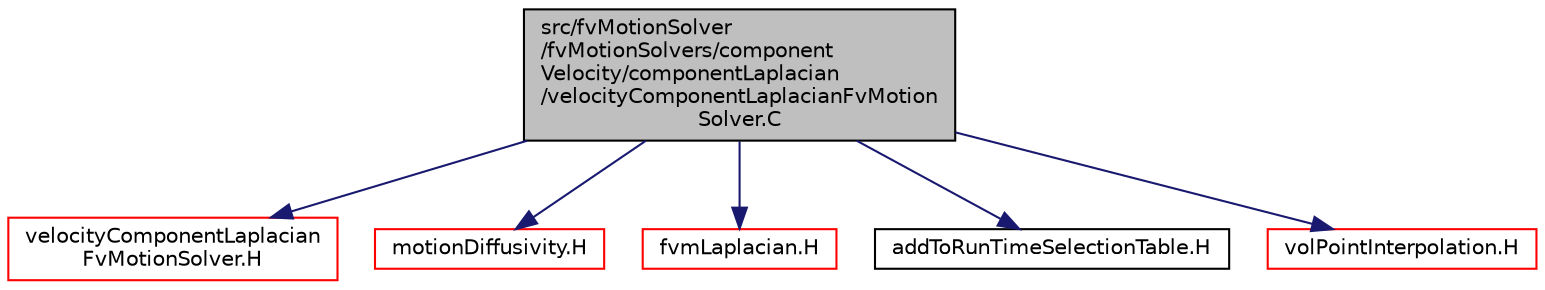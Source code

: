 digraph "src/fvMotionSolver/fvMotionSolvers/componentVelocity/componentLaplacian/velocityComponentLaplacianFvMotionSolver.C"
{
  bgcolor="transparent";
  edge [fontname="Helvetica",fontsize="10",labelfontname="Helvetica",labelfontsize="10"];
  node [fontname="Helvetica",fontsize="10",shape=record];
  Node1 [label="src/fvMotionSolver\l/fvMotionSolvers/component\lVelocity/componentLaplacian\l/velocityComponentLaplacianFvMotion\lSolver.C",height=0.2,width=0.4,color="black", fillcolor="grey75", style="filled", fontcolor="black"];
  Node1 -> Node2 [color="midnightblue",fontsize="10",style="solid",fontname="Helvetica"];
  Node2 [label="velocityComponentLaplacian\lFvMotionSolver.H",height=0.2,width=0.4,color="red",URL="$a06331.html"];
  Node1 -> Node3 [color="midnightblue",fontsize="10",style="solid",fontname="Helvetica"];
  Node3 [label="motionDiffusivity.H",height=0.2,width=0.4,color="red",URL="$a06374.html"];
  Node1 -> Node4 [color="midnightblue",fontsize="10",style="solid",fontname="Helvetica"];
  Node4 [label="fvmLaplacian.H",height=0.2,width=0.4,color="red",URL="$a05882.html",tooltip="Calculate the matrix for the laplacian of the field. "];
  Node1 -> Node5 [color="midnightblue",fontsize="10",style="solid",fontname="Helvetica"];
  Node5 [label="addToRunTimeSelectionTable.H",height=0.2,width=0.4,color="black",URL="$a08004.html",tooltip="Macros for easy insertion into run-time selection tables. "];
  Node1 -> Node6 [color="midnightblue",fontsize="10",style="solid",fontname="Helvetica"];
  Node6 [label="volPointInterpolation.H",height=0.2,width=0.4,color="red",URL="$a06319.html"];
}
